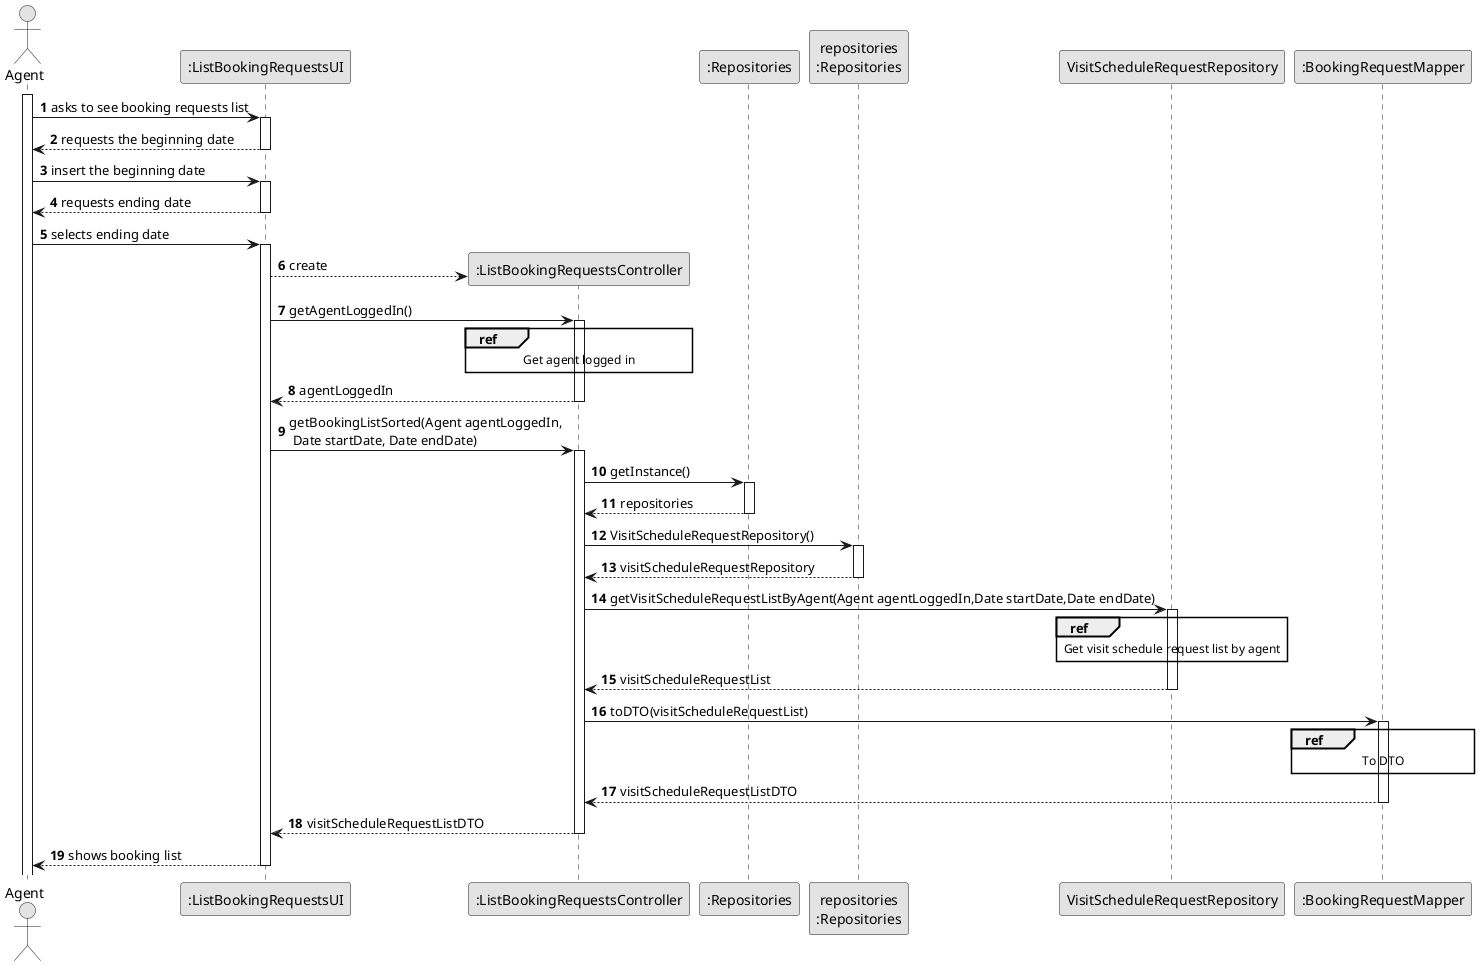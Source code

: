 @startuml
skinparam monochrome true
skinparam packageStyle rectangle
skinparam shadowing false

autonumber

'hide footbox
actor "Agent" as Agent
participant ":ListBookingRequestsUI" as UI
participant ":ListBookingRequestsController" as CTRL
participant ":Repositories" as repositories
participant "repositories\n:Repositories" as PLAT
participant "VisitScheduleRequestRepository" as visitsRepository
participant  ":BookingRequestMapper" as Mapper


activate Agent

    Agent -> UI : asks to see booking requests list
    activate UI








        UI --> Agent : requests the beginning date
    deactivate UI

    Agent -> UI : insert the beginning date
    activate UI




        UI --> Agent : requests ending date
    deactivate UI


    Agent -> UI : selects ending date
    activate UI



UI --> CTRL** : create

            UI -> CTRL : getAgentLoggedIn()
            activate CTRL

            ref over CTRL
            Get agent logged in
            end

            CTRL --> UI : agentLoggedIn
            deactivate CTRL

        UI->CTRL : getBookingListSorted(Agent agentLoggedIn,\n Date startDate, Date endDate)
        activate CTRL
                CTRL->repositories: getInstance()
            activate repositories
                repositories-->CTRL: repositories
            deactivate repositories
                CTRL->PLAT: VisitScheduleRequestRepository()
            activate PLAT
                PLAT-->CTRL: visitScheduleRequestRepository
            deactivate PLAT
                CTRL -> visitsRepository: getVisitScheduleRequestListByAgent(Agent agentLoggedIn,Date startDate,Date endDate)
        activate visitsRepository
            ref over visitsRepository
            Get visit schedule request list by agent
            end

            visitsRepository-->CTRL: visitScheduleRequestList
            deactivate visitsRepository

        CTRL->Mapper: toDTO(visitScheduleRequestList)
        activate Mapper
        ref over Mapper
        To DTO
        end
            Mapper --> CTRL : visitScheduleRequestListDTO
            deactivate Mapper


            deactivate PLAT

                CTRL --> UI : visitScheduleRequestListDTO
            deactivate CTRL





        UI --> Agent : shows booking list
    deactivate UI



@enduml